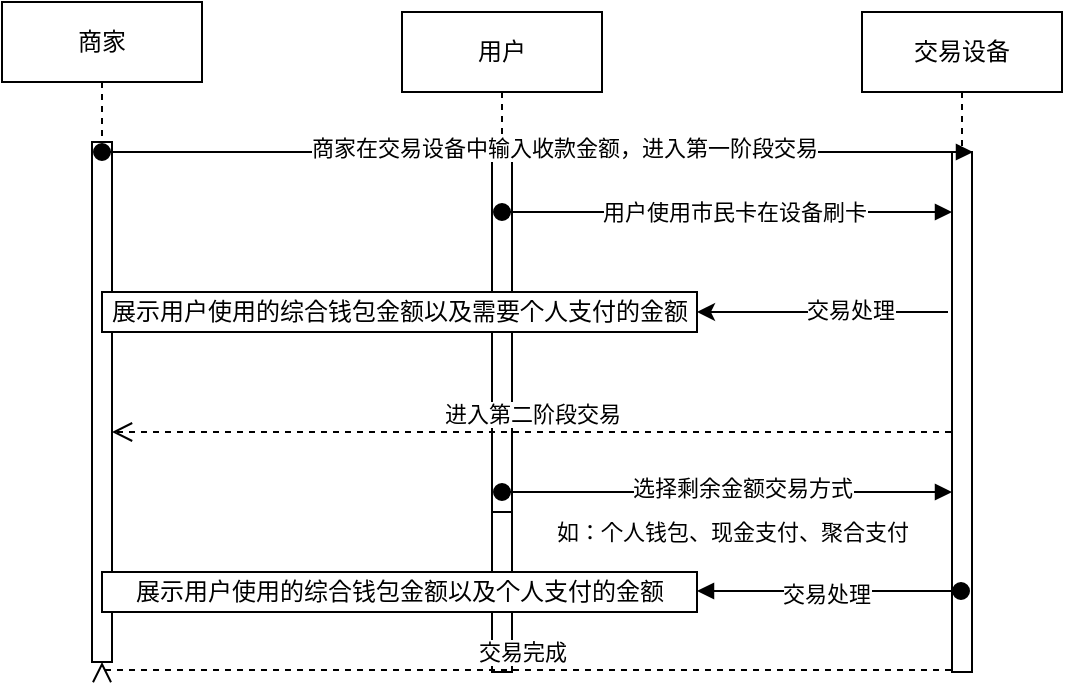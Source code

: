 <mxfile version="24.2.5" type="github">
  <diagram name="Page-1" id="2YBvvXClWsGukQMizWep">
    <mxGraphModel dx="1194" dy="877" grid="1" gridSize="10" guides="1" tooltips="1" connect="1" arrows="1" fold="1" page="1" pageScale="1" pageWidth="850" pageHeight="1100" math="0" shadow="0">
      <root>
        <mxCell id="0" />
        <mxCell id="1" parent="0" />
        <mxCell id="aM9ryv3xv72pqoxQDRHE-1" value="商家" style="shape=umlLifeline;perimeter=lifelinePerimeter;whiteSpace=wrap;html=1;container=0;dropTarget=0;collapsible=0;recursiveResize=0;outlineConnect=0;portConstraint=eastwest;newEdgeStyle={&quot;edgeStyle&quot;:&quot;elbowEdgeStyle&quot;,&quot;elbow&quot;:&quot;vertical&quot;,&quot;curved&quot;:0,&quot;rounded&quot;:0};" parent="1" vertex="1">
          <mxGeometry x="60" y="25" width="100" height="330" as="geometry" />
        </mxCell>
        <mxCell id="aM9ryv3xv72pqoxQDRHE-2" value="" style="html=1;points=[];perimeter=orthogonalPerimeter;outlineConnect=0;targetShapes=umlLifeline;portConstraint=eastwest;newEdgeStyle={&quot;edgeStyle&quot;:&quot;elbowEdgeStyle&quot;,&quot;elbow&quot;:&quot;vertical&quot;,&quot;curved&quot;:0,&quot;rounded&quot;:0};" parent="aM9ryv3xv72pqoxQDRHE-1" vertex="1">
          <mxGeometry x="45" y="70" width="10" height="260" as="geometry" />
        </mxCell>
        <mxCell id="aM9ryv3xv72pqoxQDRHE-5" value="用户" style="shape=umlLifeline;perimeter=lifelinePerimeter;whiteSpace=wrap;html=1;container=0;dropTarget=0;collapsible=0;recursiveResize=0;outlineConnect=0;portConstraint=eastwest;newEdgeStyle={&quot;edgeStyle&quot;:&quot;elbowEdgeStyle&quot;,&quot;elbow&quot;:&quot;vertical&quot;,&quot;curved&quot;:0,&quot;rounded&quot;:0};" parent="1" vertex="1">
          <mxGeometry x="260" y="30" width="100" height="330" as="geometry" />
        </mxCell>
        <mxCell id="BlfveSTpsKBFWsKW6h7x-26" value="" style="html=1;points=[];perimeter=orthogonalPerimeter;outlineConnect=0;targetShapes=umlLifeline;portConstraint=eastwest;newEdgeStyle={&quot;edgeStyle&quot;:&quot;elbowEdgeStyle&quot;,&quot;elbow&quot;:&quot;vertical&quot;,&quot;curved&quot;:0,&quot;rounded&quot;:0};" vertex="1" parent="aM9ryv3xv72pqoxQDRHE-5">
          <mxGeometry x="45" y="70" width="10" height="260" as="geometry" />
        </mxCell>
        <mxCell id="BlfveSTpsKBFWsKW6h7x-1" value="交易设备" style="shape=umlLifeline;perimeter=lifelinePerimeter;whiteSpace=wrap;html=1;container=0;dropTarget=0;collapsible=0;recursiveResize=0;outlineConnect=0;portConstraint=eastwest;newEdgeStyle={&quot;edgeStyle&quot;:&quot;elbowEdgeStyle&quot;,&quot;elbow&quot;:&quot;vertical&quot;,&quot;curved&quot;:0,&quot;rounded&quot;:0};" vertex="1" parent="1">
          <mxGeometry x="490" y="30" width="100" height="330" as="geometry" />
        </mxCell>
        <mxCell id="BlfveSTpsKBFWsKW6h7x-2" value="" style="html=1;points=[];perimeter=orthogonalPerimeter;outlineConnect=0;targetShapes=umlLifeline;portConstraint=eastwest;newEdgeStyle={&quot;edgeStyle&quot;:&quot;elbowEdgeStyle&quot;,&quot;elbow&quot;:&quot;vertical&quot;,&quot;curved&quot;:0,&quot;rounded&quot;:0};" vertex="1" parent="BlfveSTpsKBFWsKW6h7x-1">
          <mxGeometry x="45" y="70" width="10" height="260" as="geometry" />
        </mxCell>
        <mxCell id="BlfveSTpsKBFWsKW6h7x-17" value="" style="html=1;points=[];perimeter=orthogonalPerimeter;outlineConnect=0;targetShapes=umlLifeline;portConstraint=eastwest;newEdgeStyle={&quot;edgeStyle&quot;:&quot;elbowEdgeStyle&quot;,&quot;elbow&quot;:&quot;vertical&quot;,&quot;curved&quot;:0,&quot;rounded&quot;:0};" vertex="1" parent="BlfveSTpsKBFWsKW6h7x-1">
          <mxGeometry x="-185" y="200" width="10" height="50" as="geometry" />
        </mxCell>
        <mxCell id="aM9ryv3xv72pqoxQDRHE-8" value="进入第二阶段交易" style="html=1;verticalAlign=bottom;endArrow=open;dashed=1;endSize=8;edgeStyle=elbowEdgeStyle;elbow=vertical;curved=0;rounded=0;" parent="BlfveSTpsKBFWsKW6h7x-1" target="aM9ryv3xv72pqoxQDRHE-2" edge="1">
          <mxGeometry relative="1" as="geometry">
            <mxPoint x="-370" y="210" as="targetPoint" />
            <Array as="points">
              <mxPoint x="-305" y="210" />
            </Array>
            <mxPoint x="44.5" y="210" as="sourcePoint" />
          </mxGeometry>
        </mxCell>
        <mxCell id="BlfveSTpsKBFWsKW6h7x-19" value="" style="html=1;verticalAlign=bottom;startArrow=oval;endArrow=block;startSize=8;edgeStyle=elbowEdgeStyle;elbow=vertical;curved=0;rounded=0;" edge="1" parent="BlfveSTpsKBFWsKW6h7x-1">
          <mxGeometry relative="1" as="geometry">
            <mxPoint x="-180" y="240" as="sourcePoint" />
            <mxPoint x="45" y="240" as="targetPoint" />
            <Array as="points">
              <mxPoint x="-54.5" y="240" />
              <mxPoint x="54.5" y="241.55" />
            </Array>
          </mxGeometry>
        </mxCell>
        <mxCell id="BlfveSTpsKBFWsKW6h7x-20" value="选择剩余金额交易方式" style="edgeLabel;html=1;align=center;verticalAlign=middle;resizable=0;points=[];" vertex="1" connectable="0" parent="BlfveSTpsKBFWsKW6h7x-19">
          <mxGeometry x="0.061" y="2" relative="1" as="geometry">
            <mxPoint as="offset" />
          </mxGeometry>
        </mxCell>
        <mxCell id="BlfveSTpsKBFWsKW6h7x-21" value="如：个人钱包、现金支付、聚合支付" style="edgeLabel;html=1;align=center;verticalAlign=middle;resizable=0;points=[];" vertex="1" connectable="0" parent="BlfveSTpsKBFWsKW6h7x-1">
          <mxGeometry x="-65" y="260" as="geometry" />
        </mxCell>
        <mxCell id="BlfveSTpsKBFWsKW6h7x-4" value="" style="html=1;verticalAlign=bottom;startArrow=oval;endArrow=block;startSize=8;edgeStyle=elbowEdgeStyle;elbow=vertical;curved=0;rounded=0;" edge="1" parent="1" source="aM9ryv3xv72pqoxQDRHE-1">
          <mxGeometry relative="1" as="geometry">
            <mxPoint x="330" y="100" as="sourcePoint" />
            <mxPoint x="545.5" y="100" as="targetPoint" />
            <Array as="points">
              <mxPoint x="440.5" y="100" />
              <mxPoint x="549.5" y="101.55" />
            </Array>
          </mxGeometry>
        </mxCell>
        <mxCell id="BlfveSTpsKBFWsKW6h7x-5" value="商家在交易设备中输入收款金额，进入第一阶段交易" style="edgeLabel;html=1;align=center;verticalAlign=middle;resizable=0;points=[];" vertex="1" connectable="0" parent="BlfveSTpsKBFWsKW6h7x-4">
          <mxGeometry x="0.061" y="2" relative="1" as="geometry">
            <mxPoint as="offset" />
          </mxGeometry>
        </mxCell>
        <mxCell id="BlfveSTpsKBFWsKW6h7x-11" value="展示用户使用的综合钱包金额以及需要个人支付的金额" style="whiteSpace=wrap;html=1;" vertex="1" parent="1">
          <mxGeometry x="110" y="170" width="297.5" height="20" as="geometry" />
        </mxCell>
        <mxCell id="BlfveSTpsKBFWsKW6h7x-12" value="" style="edgeStyle=elbowEdgeStyle;rounded=0;orthogonalLoop=1;jettySize=auto;html=1;elbow=horizontal;curved=0;" edge="1" parent="1" target="BlfveSTpsKBFWsKW6h7x-11">
          <mxGeometry relative="1" as="geometry">
            <mxPoint x="533" y="180" as="sourcePoint" />
          </mxGeometry>
        </mxCell>
        <mxCell id="BlfveSTpsKBFWsKW6h7x-35" value="交易处理" style="edgeLabel;html=1;align=center;verticalAlign=middle;resizable=0;points=[];" vertex="1" connectable="0" parent="BlfveSTpsKBFWsKW6h7x-12">
          <mxGeometry x="-0.192" y="-1" relative="1" as="geometry">
            <mxPoint x="1" as="offset" />
          </mxGeometry>
        </mxCell>
        <mxCell id="BlfveSTpsKBFWsKW6h7x-14" value="" style="html=1;verticalAlign=bottom;startArrow=oval;endArrow=block;startSize=8;edgeStyle=elbowEdgeStyle;elbow=vertical;curved=0;rounded=0;" edge="1" parent="1">
          <mxGeometry relative="1" as="geometry">
            <mxPoint x="310" y="130" as="sourcePoint" />
            <mxPoint x="535" y="130" as="targetPoint" />
            <Array as="points">
              <mxPoint x="428" y="130" />
              <mxPoint x="537" y="131.55" />
            </Array>
          </mxGeometry>
        </mxCell>
        <mxCell id="BlfveSTpsKBFWsKW6h7x-15" value="用户使用市民卡在设备刷卡" style="edgeLabel;html=1;align=center;verticalAlign=middle;resizable=0;points=[];" vertex="1" connectable="0" parent="BlfveSTpsKBFWsKW6h7x-14">
          <mxGeometry x="0.061" y="2" relative="1" as="geometry">
            <mxPoint x="-4" y="2" as="offset" />
          </mxGeometry>
        </mxCell>
        <mxCell id="BlfveSTpsKBFWsKW6h7x-23" value="" style="html=1;verticalAlign=bottom;startArrow=oval;endArrow=block;startSize=8;edgeStyle=elbowEdgeStyle;elbow=vertical;curved=0;rounded=0;" edge="1" parent="1" source="BlfveSTpsKBFWsKW6h7x-1" target="BlfveSTpsKBFWsKW6h7x-40">
          <mxGeometry relative="1" as="geometry">
            <mxPoint x="535" y="319.5" as="sourcePoint" />
            <mxPoint x="410" y="320" as="targetPoint" />
            <Array as="points">
              <mxPoint x="447" y="319.5" />
              <mxPoint x="556" y="321.05" />
            </Array>
          </mxGeometry>
        </mxCell>
        <mxCell id="BlfveSTpsKBFWsKW6h7x-32" value="交易处理" style="edgeLabel;html=1;align=center;verticalAlign=middle;resizable=0;points=[];" vertex="1" connectable="0" parent="BlfveSTpsKBFWsKW6h7x-23">
          <mxGeometry x="0.03" y="1" relative="1" as="geometry">
            <mxPoint as="offset" />
          </mxGeometry>
        </mxCell>
        <mxCell id="BlfveSTpsKBFWsKW6h7x-40" value="展示用户使用的综合钱包金额以及个人支付的金额" style="whiteSpace=wrap;html=1;" vertex="1" parent="1">
          <mxGeometry x="110" y="310" width="297.5" height="20" as="geometry" />
        </mxCell>
        <mxCell id="BlfveSTpsKBFWsKW6h7x-43" value="交易完成" style="html=1;verticalAlign=bottom;endArrow=open;dashed=1;endSize=8;edgeStyle=elbowEdgeStyle;elbow=vertical;curved=0;rounded=0;" edge="1" parent="1" target="aM9ryv3xv72pqoxQDRHE-2">
          <mxGeometry relative="1" as="geometry">
            <mxPoint x="90" y="359" as="targetPoint" />
            <Array as="points">
              <mxPoint x="185" y="359" />
            </Array>
            <mxPoint x="534.5" y="359" as="sourcePoint" />
          </mxGeometry>
        </mxCell>
      </root>
    </mxGraphModel>
  </diagram>
</mxfile>
